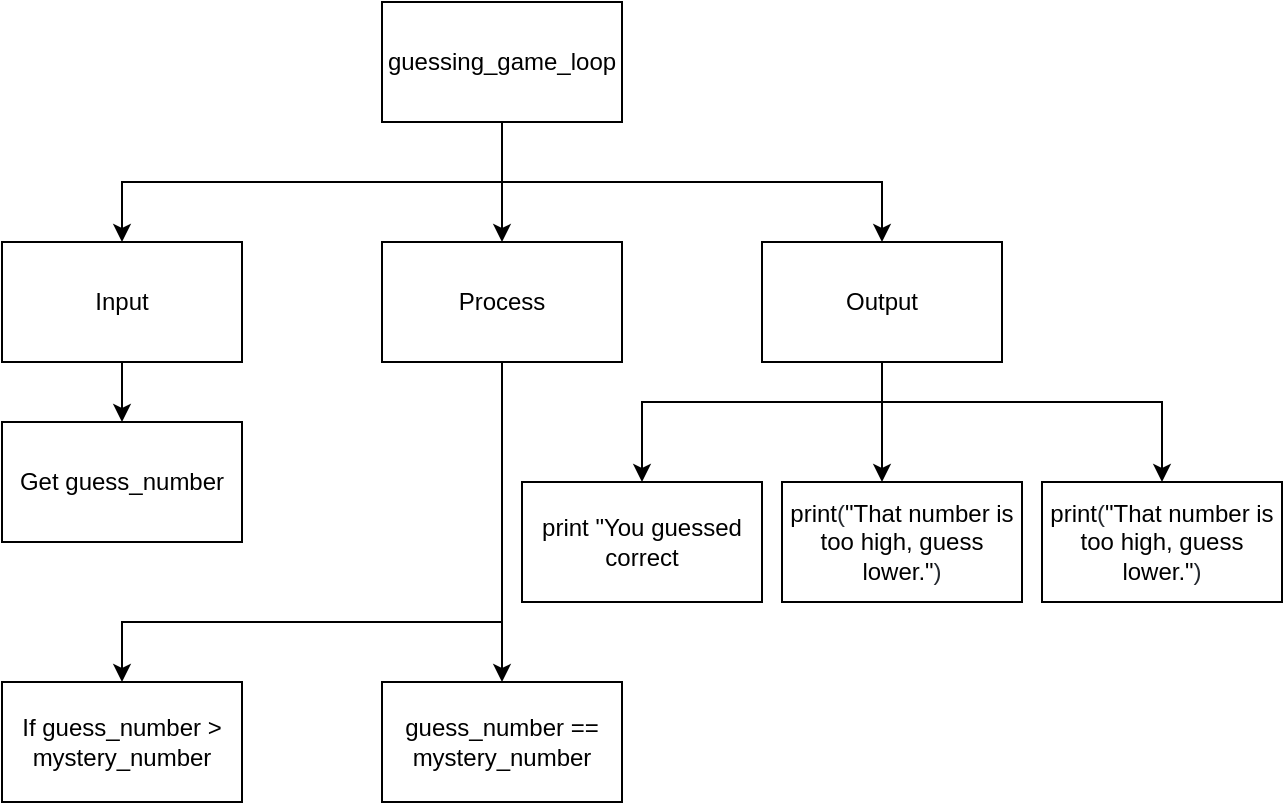 <mxfile>
    <diagram id="nqzTyrHb5WO1XzP2SndS" name="Page-1">
        <mxGraphModel dx="1074" dy="709" grid="1" gridSize="10" guides="1" tooltips="1" connect="1" arrows="1" fold="1" page="1" pageScale="1" pageWidth="827" pageHeight="1169" math="0" shadow="0">
            <root>
                <mxCell id="0"/>
                <mxCell id="1" parent="0"/>
                <mxCell id="6" style="edgeStyle=none;html=1;exitX=0.5;exitY=1;exitDx=0;exitDy=0;" parent="1" source="2" target="4" edge="1">
                    <mxGeometry relative="1" as="geometry">
                        <Array as="points">
                            <mxPoint x="400" y="160"/>
                        </Array>
                    </mxGeometry>
                </mxCell>
                <mxCell id="7" style="edgeStyle=none;html=1;entryX=0.5;entryY=0;entryDx=0;entryDy=0;rounded=0;" parent="1" target="5" edge="1">
                    <mxGeometry relative="1" as="geometry">
                        <mxPoint x="400" y="160" as="sourcePoint"/>
                        <Array as="points">
                            <mxPoint x="590" y="160"/>
                        </Array>
                    </mxGeometry>
                </mxCell>
                <mxCell id="8" style="edgeStyle=none;rounded=0;html=1;entryX=0.5;entryY=0;entryDx=0;entryDy=0;" parent="1" target="3" edge="1">
                    <mxGeometry relative="1" as="geometry">
                        <mxPoint x="400" y="160" as="sourcePoint"/>
                        <Array as="points">
                            <mxPoint x="210" y="160"/>
                        </Array>
                    </mxGeometry>
                </mxCell>
                <mxCell id="2" value="guessing_game_loop" style="rounded=0;whiteSpace=wrap;html=1;" parent="1" vertex="1">
                    <mxGeometry x="340" y="70" width="120" height="60" as="geometry"/>
                </mxCell>
                <mxCell id="10" style="edgeStyle=none;rounded=0;html=1;" parent="1" source="3" target="9" edge="1">
                    <mxGeometry relative="1" as="geometry"/>
                </mxCell>
                <mxCell id="3" value="Input" style="rounded=0;whiteSpace=wrap;html=1;" parent="1" vertex="1">
                    <mxGeometry x="150" y="190" width="120" height="60" as="geometry"/>
                </mxCell>
                <mxCell id="14" style="edgeStyle=none;rounded=0;html=1;" parent="1" source="4" target="13" edge="1">
                    <mxGeometry relative="1" as="geometry"/>
                </mxCell>
                <mxCell id="18" style="edgeStyle=none;rounded=0;html=1;entryX=0.5;entryY=0;entryDx=0;entryDy=0;" parent="1" target="15" edge="1">
                    <mxGeometry relative="1" as="geometry">
                        <mxPoint x="400" y="380" as="sourcePoint"/>
                        <Array as="points">
                            <mxPoint x="210" y="380"/>
                        </Array>
                    </mxGeometry>
                </mxCell>
                <mxCell id="4" value="Process" style="rounded=0;whiteSpace=wrap;html=1;" parent="1" vertex="1">
                    <mxGeometry x="340" y="190" width="120" height="60" as="geometry"/>
                </mxCell>
                <mxCell id="12" style="edgeStyle=none;rounded=0;html=1;" parent="1" source="5" edge="1">
                    <mxGeometry relative="1" as="geometry">
                        <mxPoint x="590" y="310" as="targetPoint"/>
                    </mxGeometry>
                </mxCell>
                <mxCell id="23" style="edgeStyle=none;html=1;entryX=0.5;entryY=0;entryDx=0;entryDy=0;rounded=0;" edge="1" parent="1" source="5" target="21">
                    <mxGeometry relative="1" as="geometry">
                        <Array as="points">
                            <mxPoint x="590" y="270"/>
                            <mxPoint x="470" y="270"/>
                        </Array>
                    </mxGeometry>
                </mxCell>
                <mxCell id="24" style="edgeStyle=none;rounded=0;html=1;entryX=0.5;entryY=0;entryDx=0;entryDy=0;exitX=0.5;exitY=1;exitDx=0;exitDy=0;" edge="1" parent="1" source="5" target="22">
                    <mxGeometry relative="1" as="geometry">
                        <Array as="points">
                            <mxPoint x="590" y="270"/>
                            <mxPoint x="730" y="270"/>
                        </Array>
                    </mxGeometry>
                </mxCell>
                <mxCell id="5" value="Output" style="rounded=0;whiteSpace=wrap;html=1;" parent="1" vertex="1">
                    <mxGeometry x="530" y="190" width="120" height="60" as="geometry"/>
                </mxCell>
                <mxCell id="9" value="Get guess_number" style="rounded=0;whiteSpace=wrap;html=1;" parent="1" vertex="1">
                    <mxGeometry x="150" y="280" width="120" height="60" as="geometry"/>
                </mxCell>
                <mxCell id="11" value="&lt;span class=&quot;pl-en&quot; style=&quot;text-align: left ; box-sizing: border-box ; background-color: rgb(255 , 255 , 255)&quot;&gt;&lt;span class=&quot;pl-token&quot; style=&quot;box-sizing: border-box&quot;&gt;print&lt;/span&gt;&lt;/span&gt;&lt;span style=&quot;text-align: left ; color: rgb(36 , 41 , 47) ; background-color: rgb(255 , 255 , 255)&quot;&gt;(&lt;/span&gt;&lt;span class=&quot;pl-s&quot; style=&quot;text-align: left ; box-sizing: border-box ; background-color: rgb(255 , 255 , 255)&quot;&gt;&quot;That number is too high, guess lower.&quot;&lt;/span&gt;&lt;span style=&quot;text-align: left ; color: rgb(36 , 41 , 47) ; background-color: rgb(255 , 255 , 255)&quot;&gt;)&lt;/span&gt;" style="rounded=0;whiteSpace=wrap;html=1;" parent="1" vertex="1">
                    <mxGeometry x="540" y="310" width="120" height="60" as="geometry"/>
                </mxCell>
                <mxCell id="13" value="&lt;span&gt;guess_number == mystery_number&lt;/span&gt;" style="rounded=0;whiteSpace=wrap;html=1;" parent="1" vertex="1">
                    <mxGeometry x="340" y="410" width="120" height="60" as="geometry"/>
                </mxCell>
                <mxCell id="15" value="&lt;span&gt;If guess_number &amp;gt; mystery_number&lt;/span&gt;" style="rounded=0;whiteSpace=wrap;html=1;" parent="1" vertex="1">
                    <mxGeometry x="150" y="410" width="120" height="60" as="geometry"/>
                </mxCell>
                <mxCell id="21" value="&lt;span&gt;print &quot;You guessed correct&lt;/span&gt;" style="rounded=0;whiteSpace=wrap;html=1;" vertex="1" parent="1">
                    <mxGeometry x="410" y="310" width="120" height="60" as="geometry"/>
                </mxCell>
                <mxCell id="22" value="&lt;span class=&quot;pl-en&quot; style=&quot;text-align: left ; box-sizing: border-box ; background-color: rgb(255 , 255 , 255)&quot;&gt;&lt;span class=&quot;pl-token&quot; style=&quot;box-sizing: border-box&quot;&gt;print&lt;/span&gt;&lt;/span&gt;&lt;span style=&quot;text-align: left ; color: rgb(36 , 41 , 47) ; background-color: rgb(255 , 255 , 255)&quot;&gt;(&lt;/span&gt;&lt;span class=&quot;pl-s&quot; style=&quot;text-align: left ; box-sizing: border-box ; background-color: rgb(255 , 255 , 255)&quot;&gt;&quot;That number is too high, guess lower.&quot;&lt;/span&gt;&lt;span style=&quot;text-align: left ; color: rgb(36 , 41 , 47) ; background-color: rgb(255 , 255 , 255)&quot;&gt;)&lt;/span&gt;" style="rounded=0;whiteSpace=wrap;html=1;" vertex="1" parent="1">
                    <mxGeometry x="670" y="310" width="120" height="60" as="geometry"/>
                </mxCell>
            </root>
        </mxGraphModel>
    </diagram>
</mxfile>